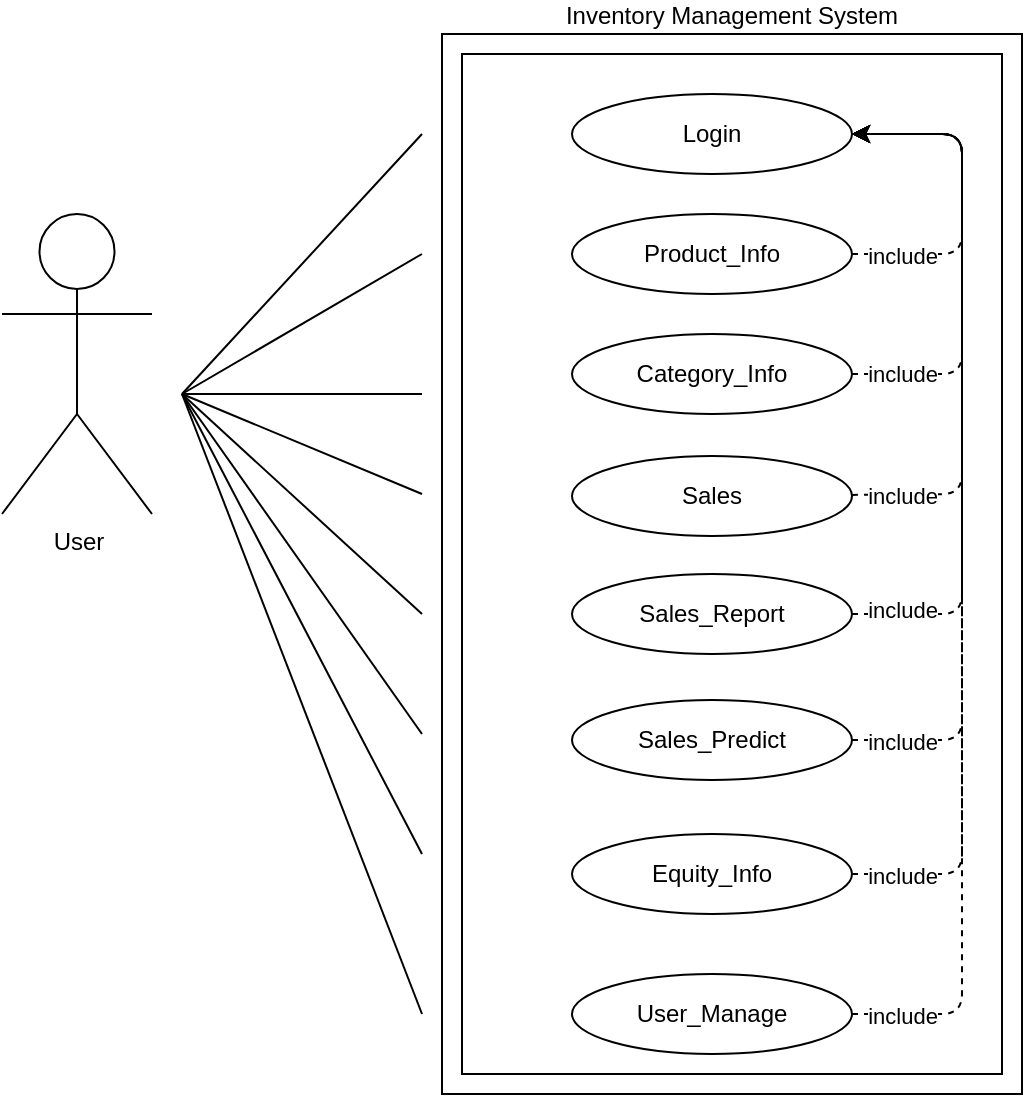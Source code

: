 <mxfile>
    <diagram id="DL5GCDiYjzgGu0tO9dvJ" name="Page-1">
        <mxGraphModel dx="1834" dy="667" grid="1" gridSize="10" guides="1" tooltips="1" connect="1" arrows="1" fold="1" page="1" pageScale="1" pageWidth="850" pageHeight="1100" math="0" shadow="0">
            <root>
                <mxCell id="0"/>
                <mxCell id="1" parent="0"/>
                <mxCell id="2" value="User" style="shape=umlActor;verticalLabelPosition=bottom;verticalAlign=top;html=1;" vertex="1" parent="1">
                    <mxGeometry x="110" y="290" width="75" height="150" as="geometry"/>
                </mxCell>
                <mxCell id="3" value="Inventory Management System" style="verticalLabelPosition=top;verticalAlign=bottom;html=1;shape=mxgraph.basic.frame;dx=10;whiteSpace=wrap;labelPosition=center;align=center;" vertex="1" parent="1">
                    <mxGeometry x="330" y="200" width="290" height="530" as="geometry"/>
                </mxCell>
                <mxCell id="4" value="Login" style="ellipse;whiteSpace=wrap;html=1;" vertex="1" parent="1">
                    <mxGeometry x="395" y="230" width="140" height="40" as="geometry"/>
                </mxCell>
                <mxCell id="5" style="edgeStyle=none;html=1;entryX=1;entryY=0.5;entryDx=0;entryDy=0;dashed=1;" edge="1" parent="1" source="7" target="4">
                    <mxGeometry relative="1" as="geometry">
                        <Array as="points">
                            <mxPoint x="590" y="310"/>
                            <mxPoint x="590" y="250"/>
                        </Array>
                    </mxGeometry>
                </mxCell>
                <mxCell id="6" value="include" style="edgeLabel;html=1;align=center;verticalAlign=middle;resizable=0;points=[];" vertex="1" connectable="0" parent="5">
                    <mxGeometry x="-0.133" relative="1" as="geometry">
                        <mxPoint x="-30" y="19" as="offset"/>
                    </mxGeometry>
                </mxCell>
                <mxCell id="7" value="Product_Info" style="ellipse;whiteSpace=wrap;html=1;" vertex="1" parent="1">
                    <mxGeometry x="395" y="290" width="140" height="40" as="geometry"/>
                </mxCell>
                <mxCell id="8" style="edgeStyle=none;html=1;entryX=1;entryY=0.5;entryDx=0;entryDy=0;dashed=1;" edge="1" parent="1" source="10" target="4">
                    <mxGeometry relative="1" as="geometry">
                        <Array as="points">
                            <mxPoint x="590" y="370"/>
                            <mxPoint x="590" y="310"/>
                            <mxPoint x="590" y="250"/>
                        </Array>
                    </mxGeometry>
                </mxCell>
                <mxCell id="9" value="include" style="edgeLabel;html=1;align=center;verticalAlign=middle;resizable=0;points=[];" vertex="1" connectable="0" parent="8">
                    <mxGeometry x="0.227" y="2" relative="1" as="geometry">
                        <mxPoint x="-28" y="86" as="offset"/>
                    </mxGeometry>
                </mxCell>
                <mxCell id="10" value="Category_Info" style="ellipse;whiteSpace=wrap;html=1;" vertex="1" parent="1">
                    <mxGeometry x="395" y="350" width="140" height="40" as="geometry"/>
                </mxCell>
                <mxCell id="11" value="Sales_Report" style="ellipse;whiteSpace=wrap;html=1;" vertex="1" parent="1">
                    <mxGeometry x="395" y="470" width="140" height="40" as="geometry"/>
                </mxCell>
                <mxCell id="12" style="edgeStyle=none;html=1;dashed=1;exitX=1;exitY=0.5;exitDx=0;exitDy=0;" edge="1" parent="1" source="14">
                    <mxGeometry relative="1" as="geometry">
                        <Array as="points">
                            <mxPoint x="590" y="553"/>
                            <mxPoint x="590" y="250"/>
                        </Array>
                        <mxPoint x="535" y="250" as="targetPoint"/>
                    </mxGeometry>
                </mxCell>
                <mxCell id="13" value="include" style="edgeLabel;html=1;align=center;verticalAlign=middle;resizable=0;points=[];" vertex="1" connectable="0" parent="12">
                    <mxGeometry x="0.315" relative="1" as="geometry">
                        <mxPoint x="-30" y="217" as="offset"/>
                    </mxGeometry>
                </mxCell>
                <mxCell id="14" value="Sales_Predict" style="ellipse;whiteSpace=wrap;html=1;" vertex="1" parent="1">
                    <mxGeometry x="395" y="533" width="140" height="40" as="geometry"/>
                </mxCell>
                <mxCell id="15" value="" style="endArrow=none;startArrow=none;endFill=0;startFill=0;endSize=8;html=1;verticalAlign=bottom;labelBackgroundColor=none;strokeWidth=1;" edge="1" parent="1">
                    <mxGeometry width="160" relative="1" as="geometry">
                        <mxPoint x="200" y="380" as="sourcePoint"/>
                        <mxPoint x="320" y="380" as="targetPoint"/>
                    </mxGeometry>
                </mxCell>
                <mxCell id="16" value="" style="endArrow=none;startArrow=none;endFill=0;startFill=0;endSize=8;html=1;verticalAlign=bottom;labelBackgroundColor=none;strokeWidth=1;" edge="1" parent="1">
                    <mxGeometry width="160" relative="1" as="geometry">
                        <mxPoint x="200" y="380" as="sourcePoint"/>
                        <mxPoint x="320" y="250" as="targetPoint"/>
                    </mxGeometry>
                </mxCell>
                <mxCell id="17" value="" style="endArrow=none;startArrow=none;endFill=0;startFill=0;endSize=8;html=1;verticalAlign=bottom;labelBackgroundColor=none;strokeWidth=1;" edge="1" parent="1">
                    <mxGeometry width="160" relative="1" as="geometry">
                        <mxPoint x="200" y="380" as="sourcePoint"/>
                        <mxPoint x="320" y="310" as="targetPoint"/>
                    </mxGeometry>
                </mxCell>
                <mxCell id="18" value="" style="endArrow=none;startArrow=none;endFill=0;startFill=0;endSize=8;html=1;verticalAlign=bottom;labelBackgroundColor=none;strokeWidth=1;" edge="1" parent="1">
                    <mxGeometry width="160" relative="1" as="geometry">
                        <mxPoint x="200" y="380" as="sourcePoint"/>
                        <mxPoint x="320" y="430" as="targetPoint"/>
                    </mxGeometry>
                </mxCell>
                <mxCell id="19" value="" style="endArrow=none;startArrow=none;endFill=0;startFill=0;endSize=8;html=1;verticalAlign=bottom;labelBackgroundColor=none;strokeWidth=1;" edge="1" parent="1">
                    <mxGeometry width="160" relative="1" as="geometry">
                        <mxPoint x="200" y="380" as="sourcePoint"/>
                        <mxPoint x="320" y="490" as="targetPoint"/>
                    </mxGeometry>
                </mxCell>
                <mxCell id="20" style="edgeStyle=none;html=1;entryX=1;entryY=0.5;entryDx=0;entryDy=0;dashed=1;" edge="1" parent="1" source="24" target="4">
                    <mxGeometry relative="1" as="geometry">
                        <Array as="points">
                            <mxPoint x="590" y="430"/>
                            <mxPoint x="590" y="250"/>
                        </Array>
                    </mxGeometry>
                </mxCell>
                <mxCell id="21" value="include" style="edgeLabel;html=1;align=center;verticalAlign=middle;resizable=0;points=[];" vertex="1" connectable="0" parent="20">
                    <mxGeometry x="0.152" relative="1" as="geometry">
                        <mxPoint x="-30" y="113" as="offset"/>
                    </mxGeometry>
                </mxCell>
                <mxCell id="24" value="Sales" style="ellipse;whiteSpace=wrap;html=1;" vertex="1" parent="1">
                    <mxGeometry x="395" y="411" width="140" height="40" as="geometry"/>
                </mxCell>
                <mxCell id="25" value="" style="endArrow=none;startArrow=none;endFill=0;startFill=0;endSize=8;html=1;verticalAlign=bottom;labelBackgroundColor=none;strokeWidth=1;" edge="1" parent="1">
                    <mxGeometry width="160" relative="1" as="geometry">
                        <mxPoint x="200" y="380" as="sourcePoint"/>
                        <mxPoint x="320" y="550" as="targetPoint"/>
                    </mxGeometry>
                </mxCell>
                <mxCell id="26" value="Equity_Info" style="ellipse;whiteSpace=wrap;html=1;" vertex="1" parent="1">
                    <mxGeometry x="395" y="600" width="140" height="40" as="geometry"/>
                </mxCell>
                <mxCell id="27" value="User_Manage" style="ellipse;whiteSpace=wrap;html=1;" vertex="1" parent="1">
                    <mxGeometry x="395" y="670" width="140" height="40" as="geometry"/>
                </mxCell>
                <mxCell id="28" style="edgeStyle=none;html=1;entryX=1;entryY=0.5;entryDx=0;entryDy=0;dashed=1;exitX=1;exitY=0.5;exitDx=0;exitDy=0;" edge="1" parent="1" source="26" target="4">
                    <mxGeometry relative="1" as="geometry">
                        <Array as="points">
                            <mxPoint x="590" y="620"/>
                            <mxPoint x="590" y="250"/>
                        </Array>
                        <mxPoint x="544.71" y="561.181" as="sourcePoint"/>
                        <mxPoint x="545" y="441" as="targetPoint"/>
                    </mxGeometry>
                </mxCell>
                <mxCell id="29" value="include" style="edgeLabel;html=1;align=center;verticalAlign=middle;resizable=0;points=[];" vertex="1" connectable="0" parent="28">
                    <mxGeometry x="0.315" relative="1" as="geometry">
                        <mxPoint x="-30" y="261" as="offset"/>
                    </mxGeometry>
                </mxCell>
                <mxCell id="30" style="edgeStyle=none;html=1;dashed=1;exitX=1;exitY=0.5;exitDx=0;exitDy=0;entryX=1;entryY=0.5;entryDx=0;entryDy=0;" edge="1" parent="1" source="11" target="4">
                    <mxGeometry relative="1" as="geometry">
                        <Array as="points">
                            <mxPoint x="590" y="490"/>
                            <mxPoint x="590" y="250"/>
                        </Array>
                        <mxPoint x="545" y="320" as="sourcePoint"/>
                        <mxPoint x="540" y="250" as="targetPoint"/>
                    </mxGeometry>
                </mxCell>
                <mxCell id="31" value="include" style="edgeLabel;html=1;align=center;verticalAlign=middle;resizable=0;points=[];" vertex="1" connectable="0" parent="30">
                    <mxGeometry x="-0.133" relative="1" as="geometry">
                        <mxPoint x="-30" y="94" as="offset"/>
                    </mxGeometry>
                </mxCell>
                <mxCell id="34" style="edgeStyle=none;html=1;entryX=1;entryY=0.5;entryDx=0;entryDy=0;dashed=1;exitX=1;exitY=0.5;exitDx=0;exitDy=0;" edge="1" parent="1" source="27" target="4">
                    <mxGeometry relative="1" as="geometry">
                        <Array as="points">
                            <mxPoint x="590" y="690"/>
                            <mxPoint x="590" y="250"/>
                        </Array>
                        <mxPoint x="545.0" y="630" as="sourcePoint"/>
                        <mxPoint x="545.0" y="260" as="targetPoint"/>
                    </mxGeometry>
                </mxCell>
                <mxCell id="35" value="include" style="edgeLabel;html=1;align=center;verticalAlign=middle;resizable=0;points=[];" vertex="1" connectable="0" parent="34">
                    <mxGeometry x="0.315" relative="1" as="geometry">
                        <mxPoint x="-30" y="307" as="offset"/>
                    </mxGeometry>
                </mxCell>
                <mxCell id="36" value="" style="endArrow=none;startArrow=none;endFill=0;startFill=0;endSize=8;html=1;verticalAlign=bottom;labelBackgroundColor=none;strokeWidth=1;" edge="1" parent="1">
                    <mxGeometry width="160" relative="1" as="geometry">
                        <mxPoint x="200" y="380" as="sourcePoint"/>
                        <mxPoint x="320" y="610" as="targetPoint"/>
                    </mxGeometry>
                </mxCell>
                <mxCell id="37" value="" style="endArrow=none;startArrow=none;endFill=0;startFill=0;endSize=8;html=1;verticalAlign=bottom;labelBackgroundColor=none;strokeWidth=1;" edge="1" parent="1">
                    <mxGeometry width="160" relative="1" as="geometry">
                        <mxPoint x="200" y="380" as="sourcePoint"/>
                        <mxPoint x="320" y="690" as="targetPoint"/>
                    </mxGeometry>
                </mxCell>
            </root>
        </mxGraphModel>
    </diagram>
</mxfile>